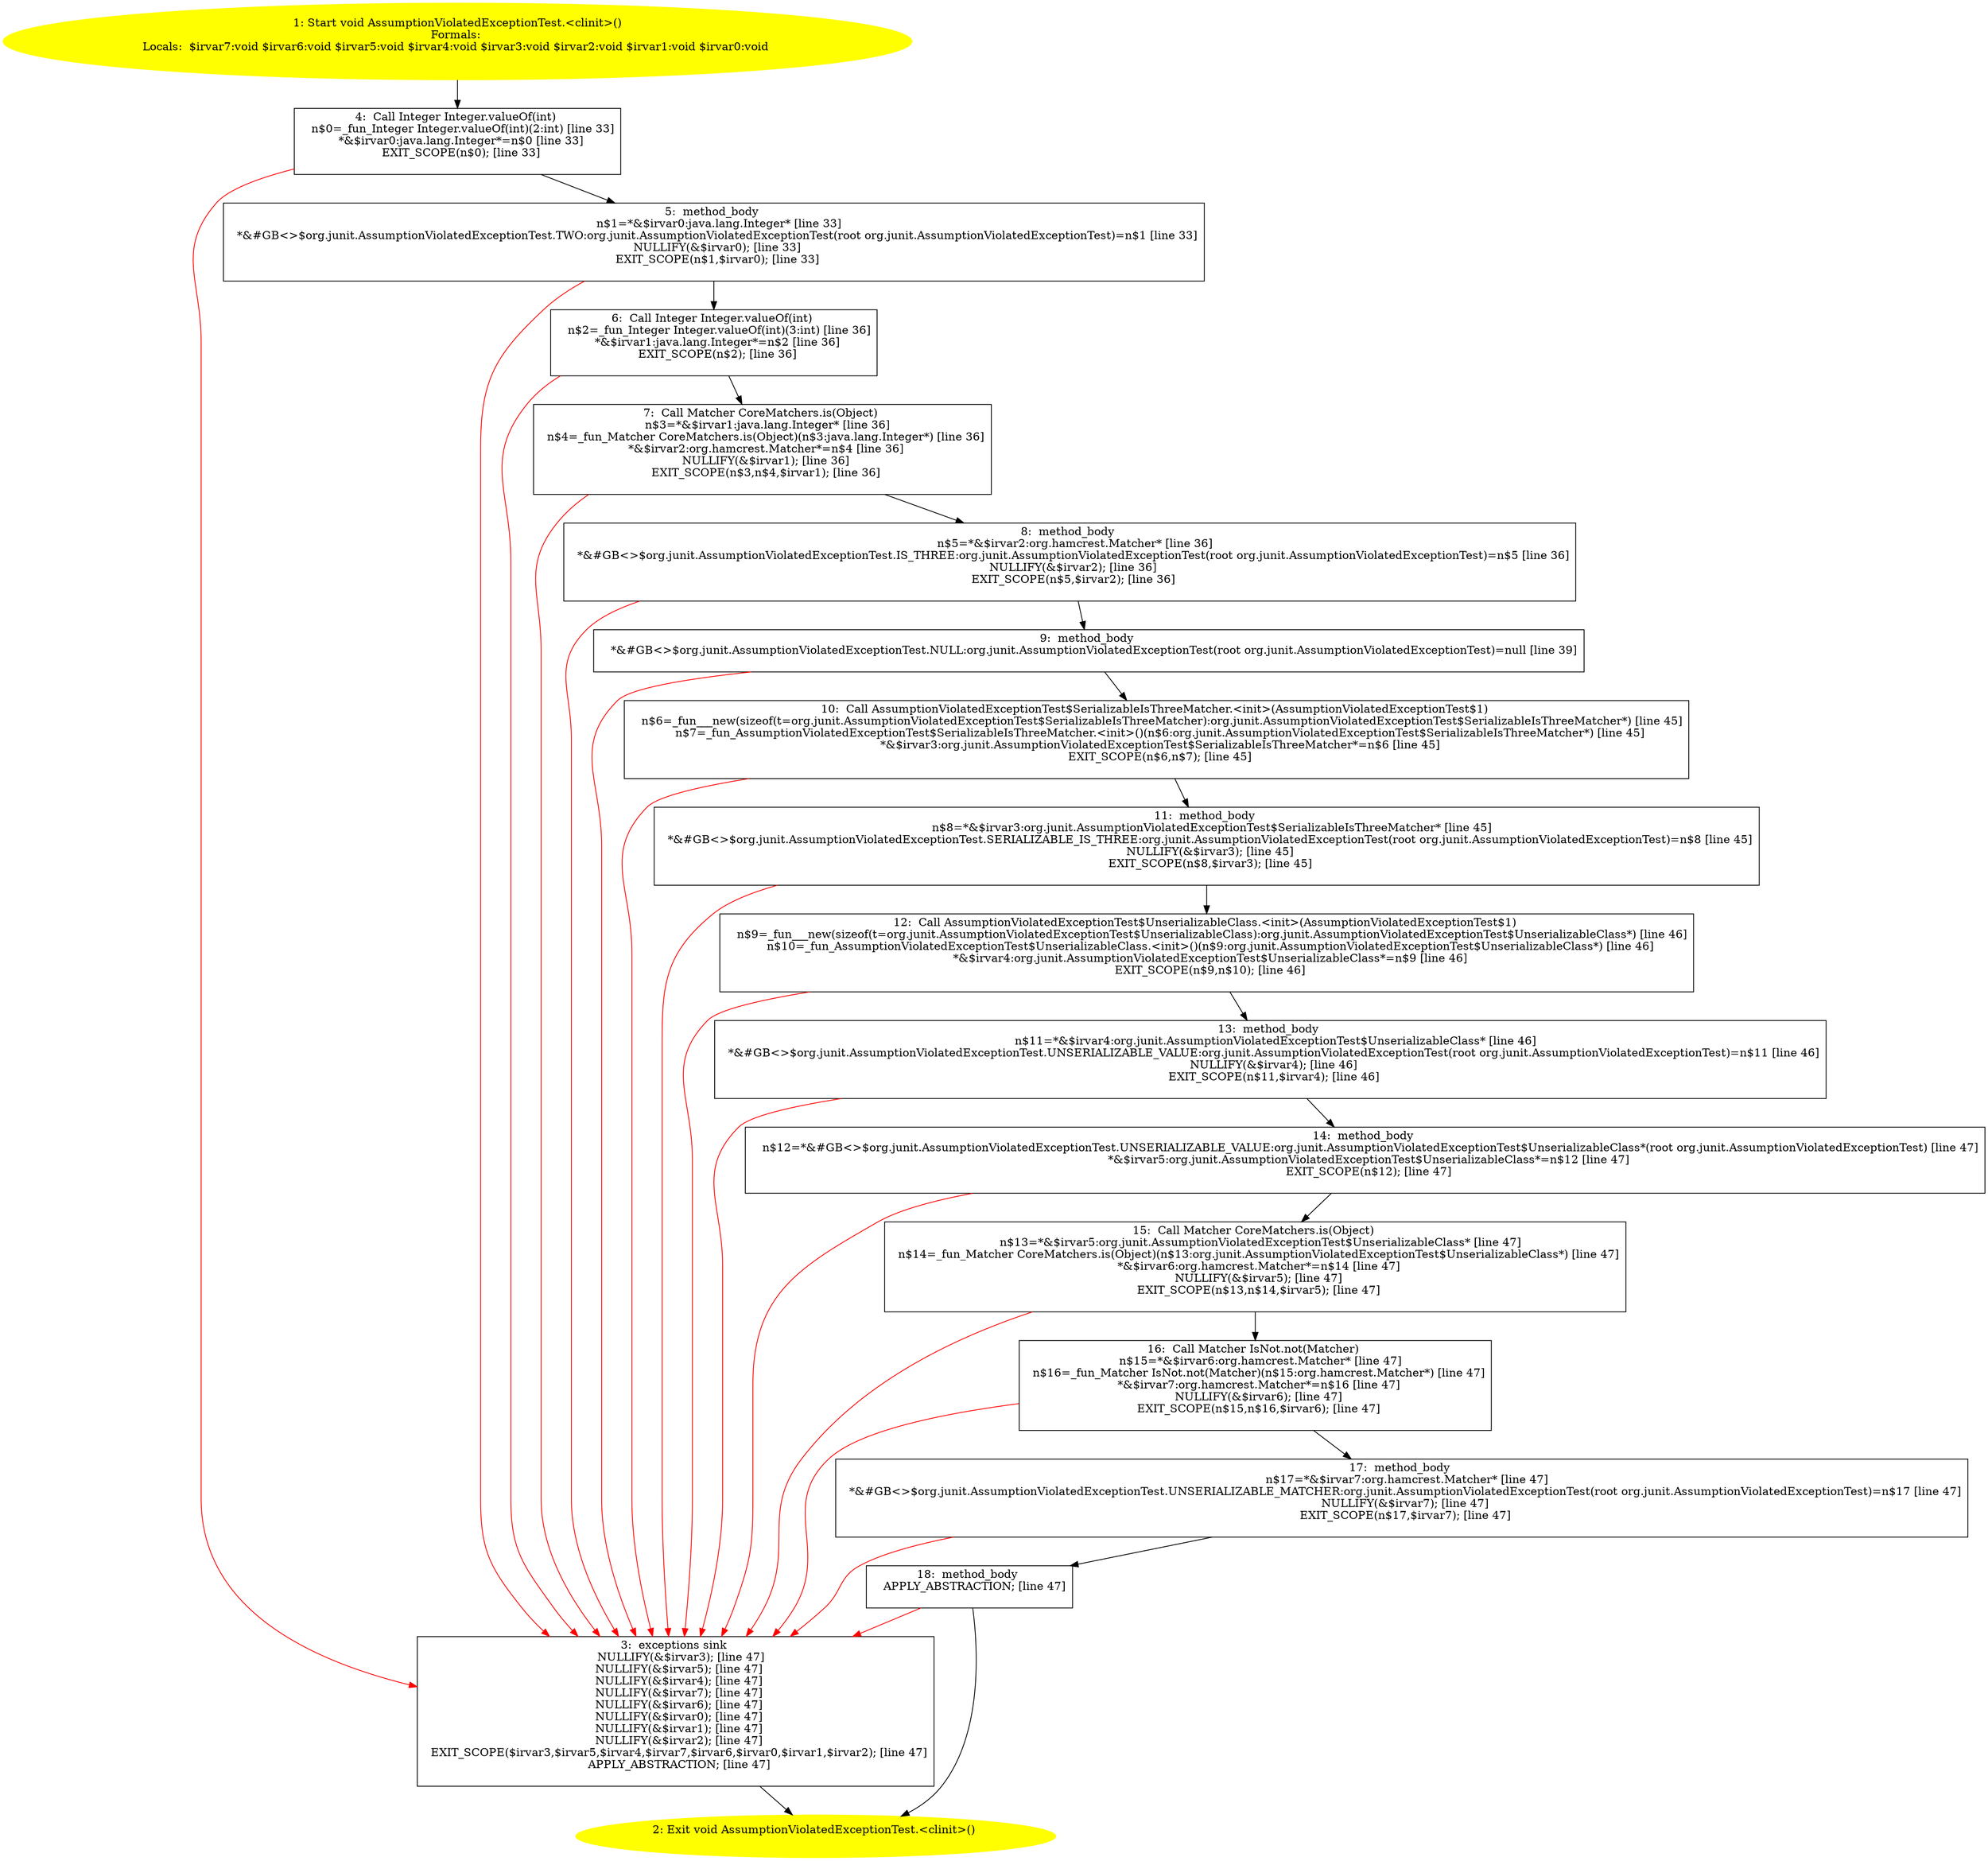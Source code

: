 /* @generated */
digraph cfg {
"org.junit.AssumptionViolatedExceptionTest.<clinit>():void.e92f97a0e4d5be06ea1daad6aaa579a5_1" [label="1: Start void AssumptionViolatedExceptionTest.<clinit>()\nFormals: \nLocals:  $irvar7:void $irvar6:void $irvar5:void $irvar4:void $irvar3:void $irvar2:void $irvar1:void $irvar0:void \n  " color=yellow style=filled]
	

	 "org.junit.AssumptionViolatedExceptionTest.<clinit>():void.e92f97a0e4d5be06ea1daad6aaa579a5_1" -> "org.junit.AssumptionViolatedExceptionTest.<clinit>():void.e92f97a0e4d5be06ea1daad6aaa579a5_4" ;
"org.junit.AssumptionViolatedExceptionTest.<clinit>():void.e92f97a0e4d5be06ea1daad6aaa579a5_2" [label="2: Exit void AssumptionViolatedExceptionTest.<clinit>() \n  " color=yellow style=filled]
	

"org.junit.AssumptionViolatedExceptionTest.<clinit>():void.e92f97a0e4d5be06ea1daad6aaa579a5_3" [label="3:  exceptions sink \n   NULLIFY(&$irvar3); [line 47]\n  NULLIFY(&$irvar5); [line 47]\n  NULLIFY(&$irvar4); [line 47]\n  NULLIFY(&$irvar7); [line 47]\n  NULLIFY(&$irvar6); [line 47]\n  NULLIFY(&$irvar0); [line 47]\n  NULLIFY(&$irvar1); [line 47]\n  NULLIFY(&$irvar2); [line 47]\n  EXIT_SCOPE($irvar3,$irvar5,$irvar4,$irvar7,$irvar6,$irvar0,$irvar1,$irvar2); [line 47]\n  APPLY_ABSTRACTION; [line 47]\n " shape="box"]
	

	 "org.junit.AssumptionViolatedExceptionTest.<clinit>():void.e92f97a0e4d5be06ea1daad6aaa579a5_3" -> "org.junit.AssumptionViolatedExceptionTest.<clinit>():void.e92f97a0e4d5be06ea1daad6aaa579a5_2" ;
"org.junit.AssumptionViolatedExceptionTest.<clinit>():void.e92f97a0e4d5be06ea1daad6aaa579a5_4" [label="4:  Call Integer Integer.valueOf(int) \n   n$0=_fun_Integer Integer.valueOf(int)(2:int) [line 33]\n  *&$irvar0:java.lang.Integer*=n$0 [line 33]\n  EXIT_SCOPE(n$0); [line 33]\n " shape="box"]
	

	 "org.junit.AssumptionViolatedExceptionTest.<clinit>():void.e92f97a0e4d5be06ea1daad6aaa579a5_4" -> "org.junit.AssumptionViolatedExceptionTest.<clinit>():void.e92f97a0e4d5be06ea1daad6aaa579a5_5" ;
	 "org.junit.AssumptionViolatedExceptionTest.<clinit>():void.e92f97a0e4d5be06ea1daad6aaa579a5_4" -> "org.junit.AssumptionViolatedExceptionTest.<clinit>():void.e92f97a0e4d5be06ea1daad6aaa579a5_3" [color="red" ];
"org.junit.AssumptionViolatedExceptionTest.<clinit>():void.e92f97a0e4d5be06ea1daad6aaa579a5_5" [label="5:  method_body \n   n$1=*&$irvar0:java.lang.Integer* [line 33]\n  *&#GB<>$org.junit.AssumptionViolatedExceptionTest.TWO:org.junit.AssumptionViolatedExceptionTest(root org.junit.AssumptionViolatedExceptionTest)=n$1 [line 33]\n  NULLIFY(&$irvar0); [line 33]\n  EXIT_SCOPE(n$1,$irvar0); [line 33]\n " shape="box"]
	

	 "org.junit.AssumptionViolatedExceptionTest.<clinit>():void.e92f97a0e4d5be06ea1daad6aaa579a5_5" -> "org.junit.AssumptionViolatedExceptionTest.<clinit>():void.e92f97a0e4d5be06ea1daad6aaa579a5_6" ;
	 "org.junit.AssumptionViolatedExceptionTest.<clinit>():void.e92f97a0e4d5be06ea1daad6aaa579a5_5" -> "org.junit.AssumptionViolatedExceptionTest.<clinit>():void.e92f97a0e4d5be06ea1daad6aaa579a5_3" [color="red" ];
"org.junit.AssumptionViolatedExceptionTest.<clinit>():void.e92f97a0e4d5be06ea1daad6aaa579a5_6" [label="6:  Call Integer Integer.valueOf(int) \n   n$2=_fun_Integer Integer.valueOf(int)(3:int) [line 36]\n  *&$irvar1:java.lang.Integer*=n$2 [line 36]\n  EXIT_SCOPE(n$2); [line 36]\n " shape="box"]
	

	 "org.junit.AssumptionViolatedExceptionTest.<clinit>():void.e92f97a0e4d5be06ea1daad6aaa579a5_6" -> "org.junit.AssumptionViolatedExceptionTest.<clinit>():void.e92f97a0e4d5be06ea1daad6aaa579a5_7" ;
	 "org.junit.AssumptionViolatedExceptionTest.<clinit>():void.e92f97a0e4d5be06ea1daad6aaa579a5_6" -> "org.junit.AssumptionViolatedExceptionTest.<clinit>():void.e92f97a0e4d5be06ea1daad6aaa579a5_3" [color="red" ];
"org.junit.AssumptionViolatedExceptionTest.<clinit>():void.e92f97a0e4d5be06ea1daad6aaa579a5_7" [label="7:  Call Matcher CoreMatchers.is(Object) \n   n$3=*&$irvar1:java.lang.Integer* [line 36]\n  n$4=_fun_Matcher CoreMatchers.is(Object)(n$3:java.lang.Integer*) [line 36]\n  *&$irvar2:org.hamcrest.Matcher*=n$4 [line 36]\n  NULLIFY(&$irvar1); [line 36]\n  EXIT_SCOPE(n$3,n$4,$irvar1); [line 36]\n " shape="box"]
	

	 "org.junit.AssumptionViolatedExceptionTest.<clinit>():void.e92f97a0e4d5be06ea1daad6aaa579a5_7" -> "org.junit.AssumptionViolatedExceptionTest.<clinit>():void.e92f97a0e4d5be06ea1daad6aaa579a5_8" ;
	 "org.junit.AssumptionViolatedExceptionTest.<clinit>():void.e92f97a0e4d5be06ea1daad6aaa579a5_7" -> "org.junit.AssumptionViolatedExceptionTest.<clinit>():void.e92f97a0e4d5be06ea1daad6aaa579a5_3" [color="red" ];
"org.junit.AssumptionViolatedExceptionTest.<clinit>():void.e92f97a0e4d5be06ea1daad6aaa579a5_8" [label="8:  method_body \n   n$5=*&$irvar2:org.hamcrest.Matcher* [line 36]\n  *&#GB<>$org.junit.AssumptionViolatedExceptionTest.IS_THREE:org.junit.AssumptionViolatedExceptionTest(root org.junit.AssumptionViolatedExceptionTest)=n$5 [line 36]\n  NULLIFY(&$irvar2); [line 36]\n  EXIT_SCOPE(n$5,$irvar2); [line 36]\n " shape="box"]
	

	 "org.junit.AssumptionViolatedExceptionTest.<clinit>():void.e92f97a0e4d5be06ea1daad6aaa579a5_8" -> "org.junit.AssumptionViolatedExceptionTest.<clinit>():void.e92f97a0e4d5be06ea1daad6aaa579a5_9" ;
	 "org.junit.AssumptionViolatedExceptionTest.<clinit>():void.e92f97a0e4d5be06ea1daad6aaa579a5_8" -> "org.junit.AssumptionViolatedExceptionTest.<clinit>():void.e92f97a0e4d5be06ea1daad6aaa579a5_3" [color="red" ];
"org.junit.AssumptionViolatedExceptionTest.<clinit>():void.e92f97a0e4d5be06ea1daad6aaa579a5_9" [label="9:  method_body \n   *&#GB<>$org.junit.AssumptionViolatedExceptionTest.NULL:org.junit.AssumptionViolatedExceptionTest(root org.junit.AssumptionViolatedExceptionTest)=null [line 39]\n " shape="box"]
	

	 "org.junit.AssumptionViolatedExceptionTest.<clinit>():void.e92f97a0e4d5be06ea1daad6aaa579a5_9" -> "org.junit.AssumptionViolatedExceptionTest.<clinit>():void.e92f97a0e4d5be06ea1daad6aaa579a5_10" ;
	 "org.junit.AssumptionViolatedExceptionTest.<clinit>():void.e92f97a0e4d5be06ea1daad6aaa579a5_9" -> "org.junit.AssumptionViolatedExceptionTest.<clinit>():void.e92f97a0e4d5be06ea1daad6aaa579a5_3" [color="red" ];
"org.junit.AssumptionViolatedExceptionTest.<clinit>():void.e92f97a0e4d5be06ea1daad6aaa579a5_10" [label="10:  Call AssumptionViolatedExceptionTest$SerializableIsThreeMatcher.<init>(AssumptionViolatedExceptionTest$1) \n   n$6=_fun___new(sizeof(t=org.junit.AssumptionViolatedExceptionTest$SerializableIsThreeMatcher):org.junit.AssumptionViolatedExceptionTest$SerializableIsThreeMatcher*) [line 45]\n  n$7=_fun_AssumptionViolatedExceptionTest$SerializableIsThreeMatcher.<init>()(n$6:org.junit.AssumptionViolatedExceptionTest$SerializableIsThreeMatcher*) [line 45]\n  *&$irvar3:org.junit.AssumptionViolatedExceptionTest$SerializableIsThreeMatcher*=n$6 [line 45]\n  EXIT_SCOPE(n$6,n$7); [line 45]\n " shape="box"]
	

	 "org.junit.AssumptionViolatedExceptionTest.<clinit>():void.e92f97a0e4d5be06ea1daad6aaa579a5_10" -> "org.junit.AssumptionViolatedExceptionTest.<clinit>():void.e92f97a0e4d5be06ea1daad6aaa579a5_11" ;
	 "org.junit.AssumptionViolatedExceptionTest.<clinit>():void.e92f97a0e4d5be06ea1daad6aaa579a5_10" -> "org.junit.AssumptionViolatedExceptionTest.<clinit>():void.e92f97a0e4d5be06ea1daad6aaa579a5_3" [color="red" ];
"org.junit.AssumptionViolatedExceptionTest.<clinit>():void.e92f97a0e4d5be06ea1daad6aaa579a5_11" [label="11:  method_body \n   n$8=*&$irvar3:org.junit.AssumptionViolatedExceptionTest$SerializableIsThreeMatcher* [line 45]\n  *&#GB<>$org.junit.AssumptionViolatedExceptionTest.SERIALIZABLE_IS_THREE:org.junit.AssumptionViolatedExceptionTest(root org.junit.AssumptionViolatedExceptionTest)=n$8 [line 45]\n  NULLIFY(&$irvar3); [line 45]\n  EXIT_SCOPE(n$8,$irvar3); [line 45]\n " shape="box"]
	

	 "org.junit.AssumptionViolatedExceptionTest.<clinit>():void.e92f97a0e4d5be06ea1daad6aaa579a5_11" -> "org.junit.AssumptionViolatedExceptionTest.<clinit>():void.e92f97a0e4d5be06ea1daad6aaa579a5_12" ;
	 "org.junit.AssumptionViolatedExceptionTest.<clinit>():void.e92f97a0e4d5be06ea1daad6aaa579a5_11" -> "org.junit.AssumptionViolatedExceptionTest.<clinit>():void.e92f97a0e4d5be06ea1daad6aaa579a5_3" [color="red" ];
"org.junit.AssumptionViolatedExceptionTest.<clinit>():void.e92f97a0e4d5be06ea1daad6aaa579a5_12" [label="12:  Call AssumptionViolatedExceptionTest$UnserializableClass.<init>(AssumptionViolatedExceptionTest$1) \n   n$9=_fun___new(sizeof(t=org.junit.AssumptionViolatedExceptionTest$UnserializableClass):org.junit.AssumptionViolatedExceptionTest$UnserializableClass*) [line 46]\n  n$10=_fun_AssumptionViolatedExceptionTest$UnserializableClass.<init>()(n$9:org.junit.AssumptionViolatedExceptionTest$UnserializableClass*) [line 46]\n  *&$irvar4:org.junit.AssumptionViolatedExceptionTest$UnserializableClass*=n$9 [line 46]\n  EXIT_SCOPE(n$9,n$10); [line 46]\n " shape="box"]
	

	 "org.junit.AssumptionViolatedExceptionTest.<clinit>():void.e92f97a0e4d5be06ea1daad6aaa579a5_12" -> "org.junit.AssumptionViolatedExceptionTest.<clinit>():void.e92f97a0e4d5be06ea1daad6aaa579a5_13" ;
	 "org.junit.AssumptionViolatedExceptionTest.<clinit>():void.e92f97a0e4d5be06ea1daad6aaa579a5_12" -> "org.junit.AssumptionViolatedExceptionTest.<clinit>():void.e92f97a0e4d5be06ea1daad6aaa579a5_3" [color="red" ];
"org.junit.AssumptionViolatedExceptionTest.<clinit>():void.e92f97a0e4d5be06ea1daad6aaa579a5_13" [label="13:  method_body \n   n$11=*&$irvar4:org.junit.AssumptionViolatedExceptionTest$UnserializableClass* [line 46]\n  *&#GB<>$org.junit.AssumptionViolatedExceptionTest.UNSERIALIZABLE_VALUE:org.junit.AssumptionViolatedExceptionTest(root org.junit.AssumptionViolatedExceptionTest)=n$11 [line 46]\n  NULLIFY(&$irvar4); [line 46]\n  EXIT_SCOPE(n$11,$irvar4); [line 46]\n " shape="box"]
	

	 "org.junit.AssumptionViolatedExceptionTest.<clinit>():void.e92f97a0e4d5be06ea1daad6aaa579a5_13" -> "org.junit.AssumptionViolatedExceptionTest.<clinit>():void.e92f97a0e4d5be06ea1daad6aaa579a5_14" ;
	 "org.junit.AssumptionViolatedExceptionTest.<clinit>():void.e92f97a0e4d5be06ea1daad6aaa579a5_13" -> "org.junit.AssumptionViolatedExceptionTest.<clinit>():void.e92f97a0e4d5be06ea1daad6aaa579a5_3" [color="red" ];
"org.junit.AssumptionViolatedExceptionTest.<clinit>():void.e92f97a0e4d5be06ea1daad6aaa579a5_14" [label="14:  method_body \n   n$12=*&#GB<>$org.junit.AssumptionViolatedExceptionTest.UNSERIALIZABLE_VALUE:org.junit.AssumptionViolatedExceptionTest$UnserializableClass*(root org.junit.AssumptionViolatedExceptionTest) [line 47]\n  *&$irvar5:org.junit.AssumptionViolatedExceptionTest$UnserializableClass*=n$12 [line 47]\n  EXIT_SCOPE(n$12); [line 47]\n " shape="box"]
	

	 "org.junit.AssumptionViolatedExceptionTest.<clinit>():void.e92f97a0e4d5be06ea1daad6aaa579a5_14" -> "org.junit.AssumptionViolatedExceptionTest.<clinit>():void.e92f97a0e4d5be06ea1daad6aaa579a5_15" ;
	 "org.junit.AssumptionViolatedExceptionTest.<clinit>():void.e92f97a0e4d5be06ea1daad6aaa579a5_14" -> "org.junit.AssumptionViolatedExceptionTest.<clinit>():void.e92f97a0e4d5be06ea1daad6aaa579a5_3" [color="red" ];
"org.junit.AssumptionViolatedExceptionTest.<clinit>():void.e92f97a0e4d5be06ea1daad6aaa579a5_15" [label="15:  Call Matcher CoreMatchers.is(Object) \n   n$13=*&$irvar5:org.junit.AssumptionViolatedExceptionTest$UnserializableClass* [line 47]\n  n$14=_fun_Matcher CoreMatchers.is(Object)(n$13:org.junit.AssumptionViolatedExceptionTest$UnserializableClass*) [line 47]\n  *&$irvar6:org.hamcrest.Matcher*=n$14 [line 47]\n  NULLIFY(&$irvar5); [line 47]\n  EXIT_SCOPE(n$13,n$14,$irvar5); [line 47]\n " shape="box"]
	

	 "org.junit.AssumptionViolatedExceptionTest.<clinit>():void.e92f97a0e4d5be06ea1daad6aaa579a5_15" -> "org.junit.AssumptionViolatedExceptionTest.<clinit>():void.e92f97a0e4d5be06ea1daad6aaa579a5_16" ;
	 "org.junit.AssumptionViolatedExceptionTest.<clinit>():void.e92f97a0e4d5be06ea1daad6aaa579a5_15" -> "org.junit.AssumptionViolatedExceptionTest.<clinit>():void.e92f97a0e4d5be06ea1daad6aaa579a5_3" [color="red" ];
"org.junit.AssumptionViolatedExceptionTest.<clinit>():void.e92f97a0e4d5be06ea1daad6aaa579a5_16" [label="16:  Call Matcher IsNot.not(Matcher) \n   n$15=*&$irvar6:org.hamcrest.Matcher* [line 47]\n  n$16=_fun_Matcher IsNot.not(Matcher)(n$15:org.hamcrest.Matcher*) [line 47]\n  *&$irvar7:org.hamcrest.Matcher*=n$16 [line 47]\n  NULLIFY(&$irvar6); [line 47]\n  EXIT_SCOPE(n$15,n$16,$irvar6); [line 47]\n " shape="box"]
	

	 "org.junit.AssumptionViolatedExceptionTest.<clinit>():void.e92f97a0e4d5be06ea1daad6aaa579a5_16" -> "org.junit.AssumptionViolatedExceptionTest.<clinit>():void.e92f97a0e4d5be06ea1daad6aaa579a5_17" ;
	 "org.junit.AssumptionViolatedExceptionTest.<clinit>():void.e92f97a0e4d5be06ea1daad6aaa579a5_16" -> "org.junit.AssumptionViolatedExceptionTest.<clinit>():void.e92f97a0e4d5be06ea1daad6aaa579a5_3" [color="red" ];
"org.junit.AssumptionViolatedExceptionTest.<clinit>():void.e92f97a0e4d5be06ea1daad6aaa579a5_17" [label="17:  method_body \n   n$17=*&$irvar7:org.hamcrest.Matcher* [line 47]\n  *&#GB<>$org.junit.AssumptionViolatedExceptionTest.UNSERIALIZABLE_MATCHER:org.junit.AssumptionViolatedExceptionTest(root org.junit.AssumptionViolatedExceptionTest)=n$17 [line 47]\n  NULLIFY(&$irvar7); [line 47]\n  EXIT_SCOPE(n$17,$irvar7); [line 47]\n " shape="box"]
	

	 "org.junit.AssumptionViolatedExceptionTest.<clinit>():void.e92f97a0e4d5be06ea1daad6aaa579a5_17" -> "org.junit.AssumptionViolatedExceptionTest.<clinit>():void.e92f97a0e4d5be06ea1daad6aaa579a5_18" ;
	 "org.junit.AssumptionViolatedExceptionTest.<clinit>():void.e92f97a0e4d5be06ea1daad6aaa579a5_17" -> "org.junit.AssumptionViolatedExceptionTest.<clinit>():void.e92f97a0e4d5be06ea1daad6aaa579a5_3" [color="red" ];
"org.junit.AssumptionViolatedExceptionTest.<clinit>():void.e92f97a0e4d5be06ea1daad6aaa579a5_18" [label="18:  method_body \n   APPLY_ABSTRACTION; [line 47]\n " shape="box"]
	

	 "org.junit.AssumptionViolatedExceptionTest.<clinit>():void.e92f97a0e4d5be06ea1daad6aaa579a5_18" -> "org.junit.AssumptionViolatedExceptionTest.<clinit>():void.e92f97a0e4d5be06ea1daad6aaa579a5_2" ;
	 "org.junit.AssumptionViolatedExceptionTest.<clinit>():void.e92f97a0e4d5be06ea1daad6aaa579a5_18" -> "org.junit.AssumptionViolatedExceptionTest.<clinit>():void.e92f97a0e4d5be06ea1daad6aaa579a5_3" [color="red" ];
}
